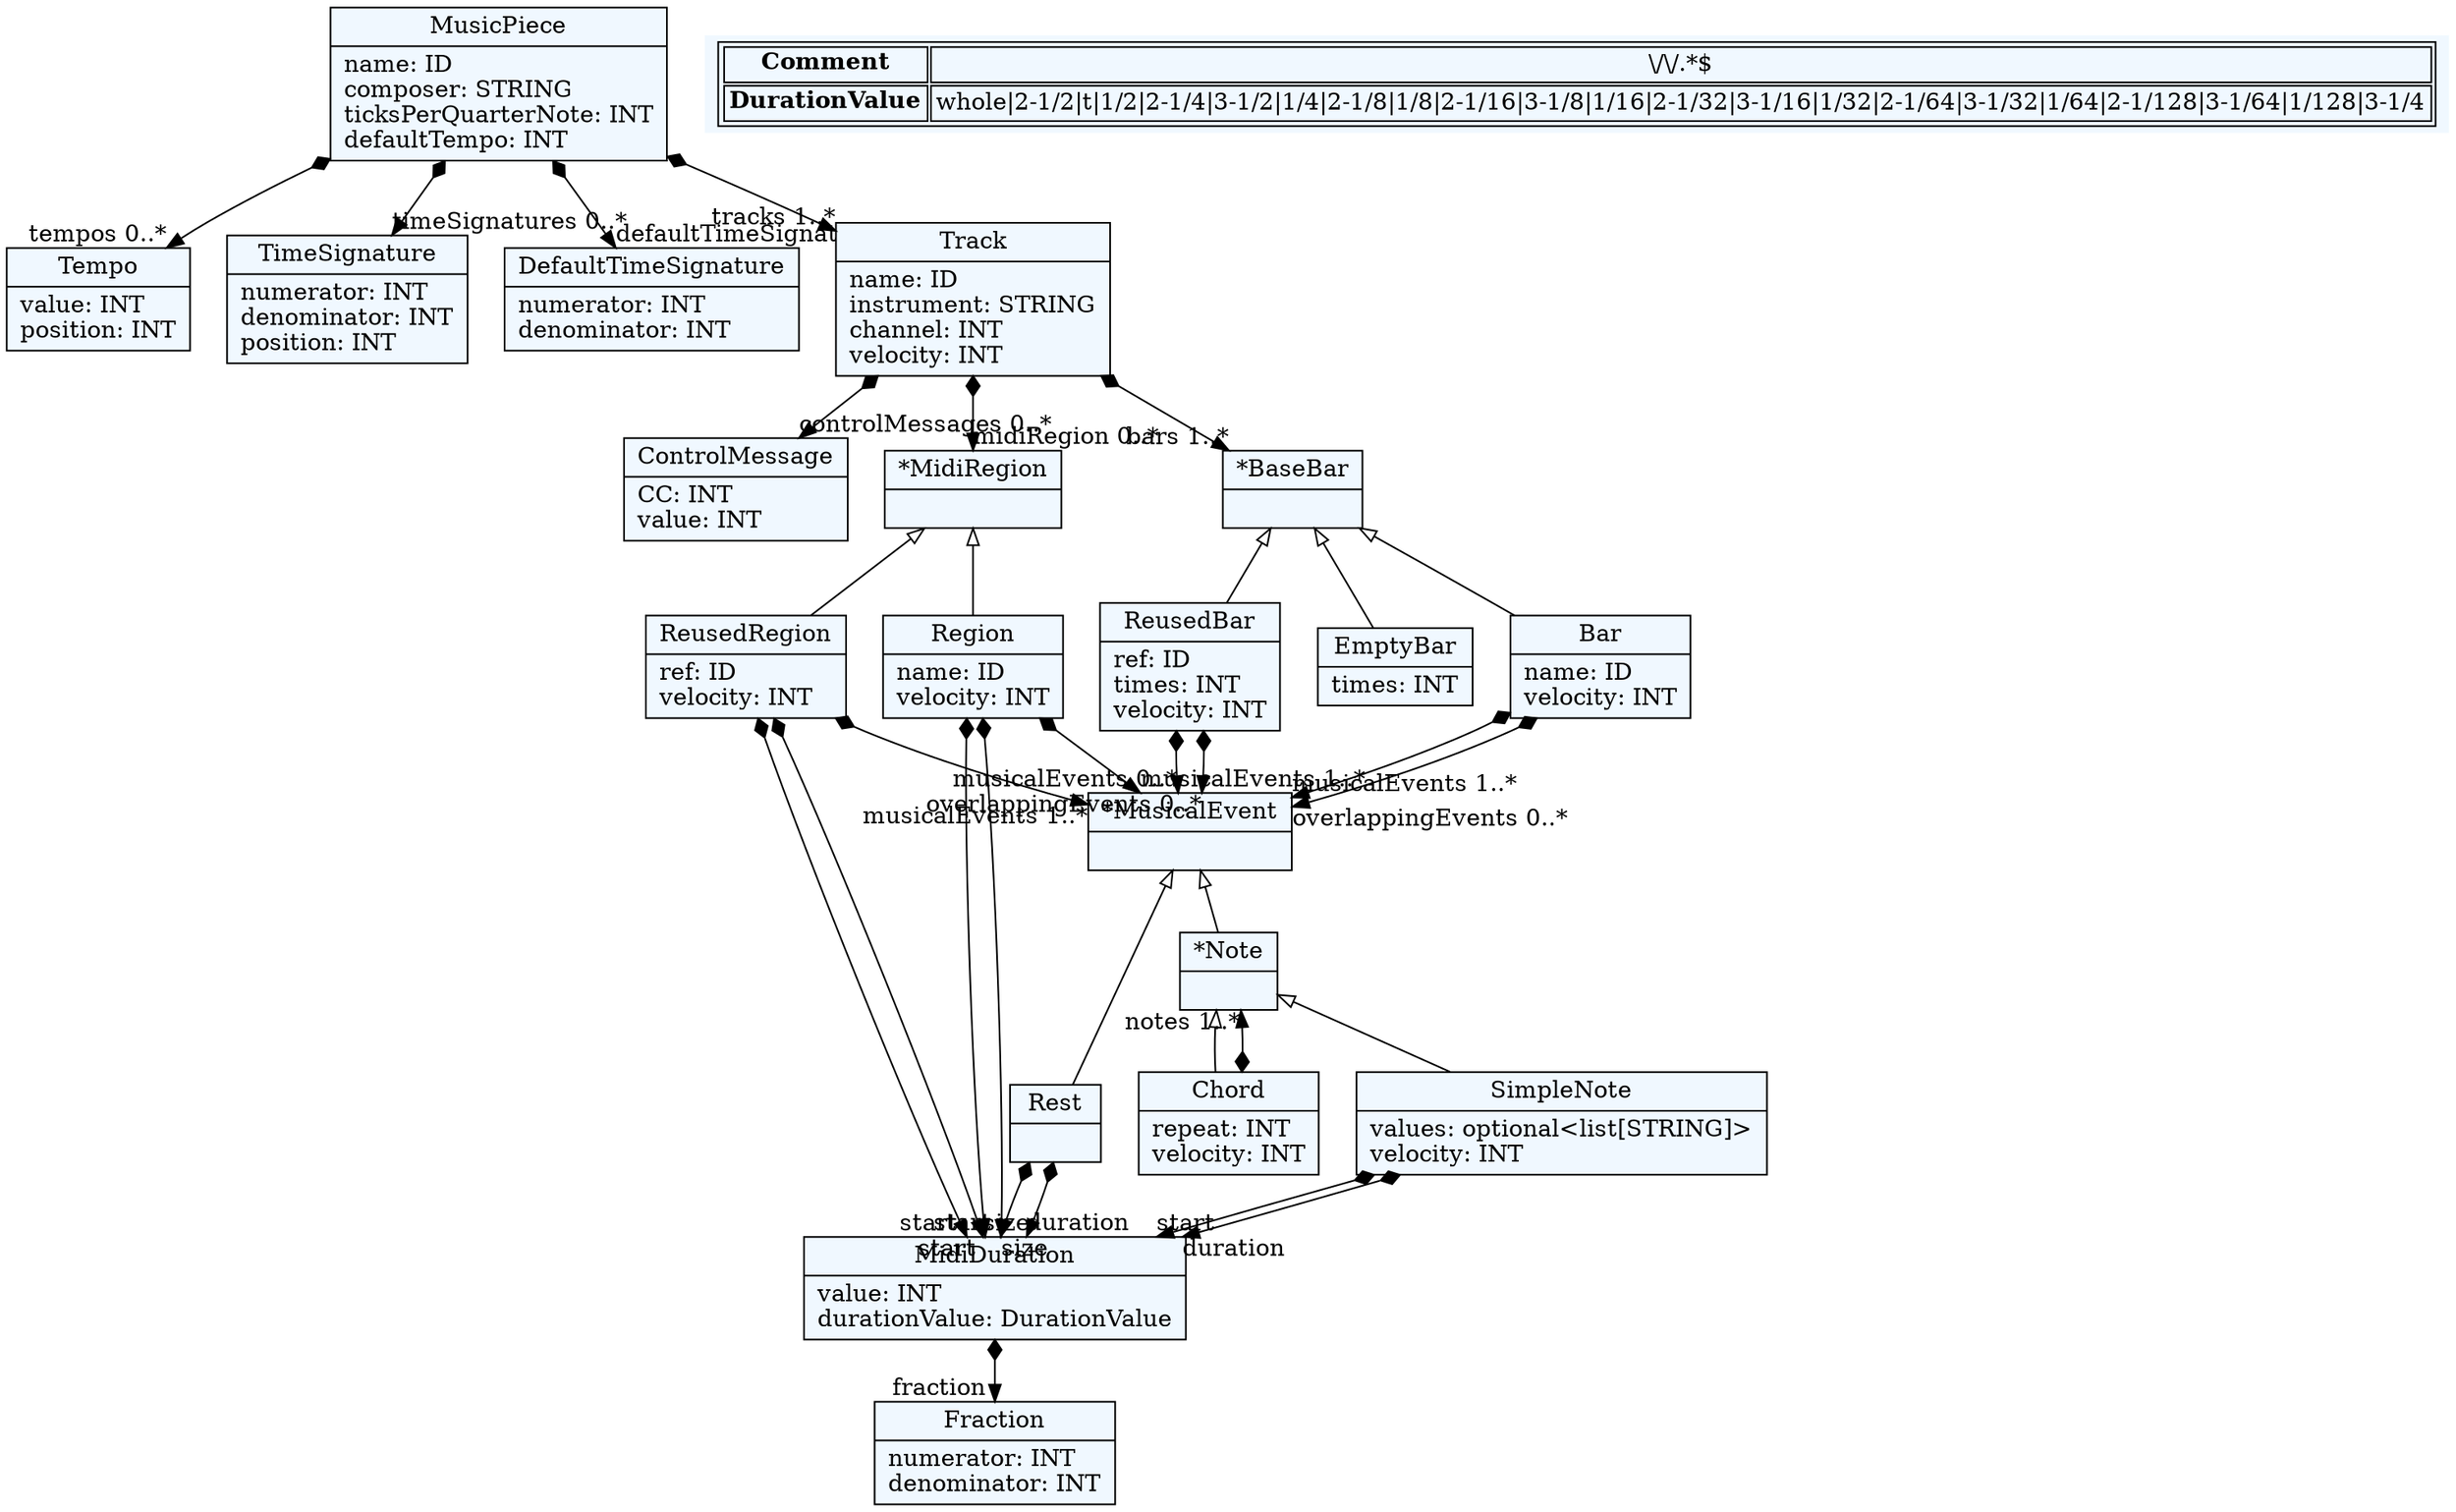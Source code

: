 
    digraph textX {
    fontname = "Bitstream Vera Sans"
    fontsize = 8
    node[
        shape=record,
        style=filled,
        fillcolor=aliceblue
    ]
    nodesep = 0.3
    edge[dir=black,arrowtail=empty]


1522515137136[ label="{MusicPiece|name: ID\lcomposer: STRING\lticksPerQuarterNote: INT\ldefaultTempo: INT\l}"]

1522515136176[ label="{Tempo|value: INT\lposition: INT\l}"]

1522515153456[ label="{TimeSignature|numerator: INT\ldenominator: INT\lposition: INT\l}"]

1522515155376[ label="{DefaultTimeSignature|numerator: INT\ldenominator: INT\l}"]

1522515157296[ label="{Track|name: ID\linstrument: STRING\lchannel: INT\lvelocity: INT\l}"]

1522515171696[ label="{ControlMessage|CC: INT\lvalue: INT\l}"]

1522515167856[ label="{*BaseBar|}"]

1522515163056[ label="{Bar|name: ID\lvelocity: INT\l}"]

1522515161136[ label="{ReusedBar|ref: ID\ltimes: INT\lvelocity: INT\l}"]

1522515166896[ label="{EmptyBar|times: INT\l}"]

1522515172656[ label="{*MusicalEvent|}"]

1522515169776[ label="{*Note|}"]

1522515170736[ label="{SimpleNote|values: optional\<list[STRING]\>\lvelocity: INT\l}"]

1522515165936[ label="{MidiDuration|value: INT\ldurationValue: DurationValue\l}"]

1522515177456[ label="{Fraction|numerator: INT\ldenominator: INT\l}"]

1522515179376[ label="{Chord|repeat: INT\lvelocity: INT\l}"]

1522515181296[ label="{Rest|}"]

1522515184176[ label="{*MidiRegion|}"]

1522515187056[ label="{Region|name: ID\lvelocity: INT\l}"]

1522515188976[ label="{ReusedRegion|ref: ID\lvelocity: INT\l}"]



1522515137136 -> 1522515136176[arrowtail=diamond, dir=both, headlabel="tempos 0..*"]
1522515137136 -> 1522515155376[arrowtail=diamond, dir=both, headlabel="defaultTimeSignature "]
1522515137136 -> 1522515153456[arrowtail=diamond, dir=both, headlabel="timeSignatures 0..*"]
1522515137136 -> 1522515157296[arrowtail=diamond, dir=both, headlabel="tracks 1..*"]
1522515157296 -> 1522515171696[arrowtail=diamond, dir=both, headlabel="controlMessages 0..*"]
1522515157296 -> 1522515167856[arrowtail=diamond, dir=both, headlabel="bars 1..*"]
1522515157296 -> 1522515184176[arrowtail=diamond, dir=both, headlabel="midiRegion 0..*"]
1522515167856 -> 1522515163056 [dir=back]
1522515167856 -> 1522515161136 [dir=back]
1522515167856 -> 1522515166896 [dir=back]
1522515163056 -> 1522515172656[arrowtail=diamond, dir=both, headlabel="musicalEvents 1..*"]
1522515163056 -> 1522515172656[arrowtail=diamond, dir=both, headlabel="overlappingEvents 0..*"]
1522515161136 -> 1522515172656[arrowtail=diamond, dir=both, headlabel="musicalEvents 0..*"]
1522515161136 -> 1522515172656[arrowtail=diamond, dir=both, headlabel="overlappingEvents 0..*"]
1522515172656 -> 1522515169776 [dir=back]
1522515172656 -> 1522515181296 [dir=back]
1522515169776 -> 1522515170736 [dir=back]
1522515169776 -> 1522515179376 [dir=back]
1522515170736 -> 1522515165936[arrowtail=diamond, dir=both, headlabel="start "]
1522515170736 -> 1522515165936[arrowtail=diamond, dir=both, headlabel="duration "]
1522515165936 -> 1522515177456[arrowtail=diamond, dir=both, headlabel="fraction "]
1522515179376 -> 1522515169776[arrowtail=diamond, dir=both, headlabel="notes 1..*"]
1522515181296 -> 1522515165936[arrowtail=diamond, dir=both, headlabel="start "]
1522515181296 -> 1522515165936[arrowtail=diamond, dir=both, headlabel="duration "]
1522515184176 -> 1522515187056 [dir=back]
1522515184176 -> 1522515188976 [dir=back]
1522515187056 -> 1522515165936[arrowtail=diamond, dir=both, headlabel="start "]
1522515187056 -> 1522515165936[arrowtail=diamond, dir=both, headlabel="size "]
1522515187056 -> 1522515172656[arrowtail=diamond, dir=both, headlabel="musicalEvents 1..*"]
1522515188976 -> 1522515165936[arrowtail=diamond, dir=both, headlabel="start "]
1522515188976 -> 1522515165936[arrowtail=diamond, dir=both, headlabel="size "]
1522515188976 -> 1522515172656[arrowtail=diamond, dir=both, headlabel="musicalEvents 1..*"]
match_rules [ shape=plaintext, label=< <table>
	<tr>
		<td><b>Comment</b></td><td>\/\/.*$</td>
	</tr>
	<tr>
		<td><b>DurationValue</b></td><td>whole|2-1/2|t|1/2|2-1/4|3-1/2|1/4|2-1/8|1/8|2-1/16|3-1/8|1/16|2-1/32|3-1/16|1/32|2-1/64|3-1/32|1/64|2-1/128|3-1/64|1/128|3-1/4</td>
	</tr>
</table> >]


}
